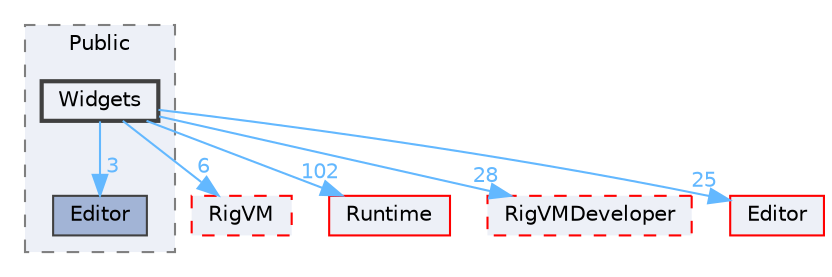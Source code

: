 digraph "Widgets"
{
 // INTERACTIVE_SVG=YES
 // LATEX_PDF_SIZE
  bgcolor="transparent";
  edge [fontname=Helvetica,fontsize=10,labelfontname=Helvetica,labelfontsize=10];
  node [fontname=Helvetica,fontsize=10,shape=box,height=0.2,width=0.4];
  compound=true
  subgraph clusterdir_016732dcfed62c65df0f1253507ee460 {
    graph [ bgcolor="#edf0f7", pencolor="grey50", label="Public", fontname=Helvetica,fontsize=10 style="filled,dashed", URL="dir_016732dcfed62c65df0f1253507ee460.html",tooltip=""]
  dir_2735e90a8e2448715cc7ecdca9d13357 [label="Editor", fillcolor="#a2b4d6", color="grey25", style="filled", URL="dir_2735e90a8e2448715cc7ecdca9d13357.html",tooltip=""];
  dir_4ed04fcedd9fa2af295c90e332cb6980 [label="Widgets", fillcolor="#edf0f7", color="grey25", style="filled,bold", URL="dir_4ed04fcedd9fa2af295c90e332cb6980.html",tooltip=""];
  }
  dir_1d30927143707d9ae686d424f56c5751 [label="RigVM", fillcolor="#edf0f7", color="red", style="filled,dashed", URL="dir_1d30927143707d9ae686d424f56c5751.html",tooltip=""];
  dir_7536b172fbd480bfd146a1b1acd6856b [label="Runtime", fillcolor="#edf0f7", color="red", style="filled", URL="dir_7536b172fbd480bfd146a1b1acd6856b.html",tooltip=""];
  dir_814094f892e575a18e0f7203d5fc17a5 [label="RigVMDeveloper", fillcolor="#edf0f7", color="red", style="filled,dashed", URL="dir_814094f892e575a18e0f7203d5fc17a5.html",tooltip=""];
  dir_b26507eead720464ba2ac6bbc6dcec5f [label="Editor", fillcolor="#edf0f7", color="red", style="filled", URL="dir_b26507eead720464ba2ac6bbc6dcec5f.html",tooltip=""];
  dir_4ed04fcedd9fa2af295c90e332cb6980->dir_1d30927143707d9ae686d424f56c5751 [headlabel="6", labeldistance=1.5 headhref="dir_001282_000972.html" href="dir_001282_000972.html" color="steelblue1" fontcolor="steelblue1"];
  dir_4ed04fcedd9fa2af295c90e332cb6980->dir_2735e90a8e2448715cc7ecdca9d13357 [headlabel="3", labeldistance=1.5 headhref="dir_001282_000356.html" href="dir_001282_000356.html" color="steelblue1" fontcolor="steelblue1"];
  dir_4ed04fcedd9fa2af295c90e332cb6980->dir_7536b172fbd480bfd146a1b1acd6856b [headlabel="102", labeldistance=1.5 headhref="dir_001282_000984.html" href="dir_001282_000984.html" color="steelblue1" fontcolor="steelblue1"];
  dir_4ed04fcedd9fa2af295c90e332cb6980->dir_814094f892e575a18e0f7203d5fc17a5 [headlabel="28", labeldistance=1.5 headhref="dir_001282_000975.html" href="dir_001282_000975.html" color="steelblue1" fontcolor="steelblue1"];
  dir_4ed04fcedd9fa2af295c90e332cb6980->dir_b26507eead720464ba2ac6bbc6dcec5f [headlabel="25", labeldistance=1.5 headhref="dir_001282_000357.html" href="dir_001282_000357.html" color="steelblue1" fontcolor="steelblue1"];
}
